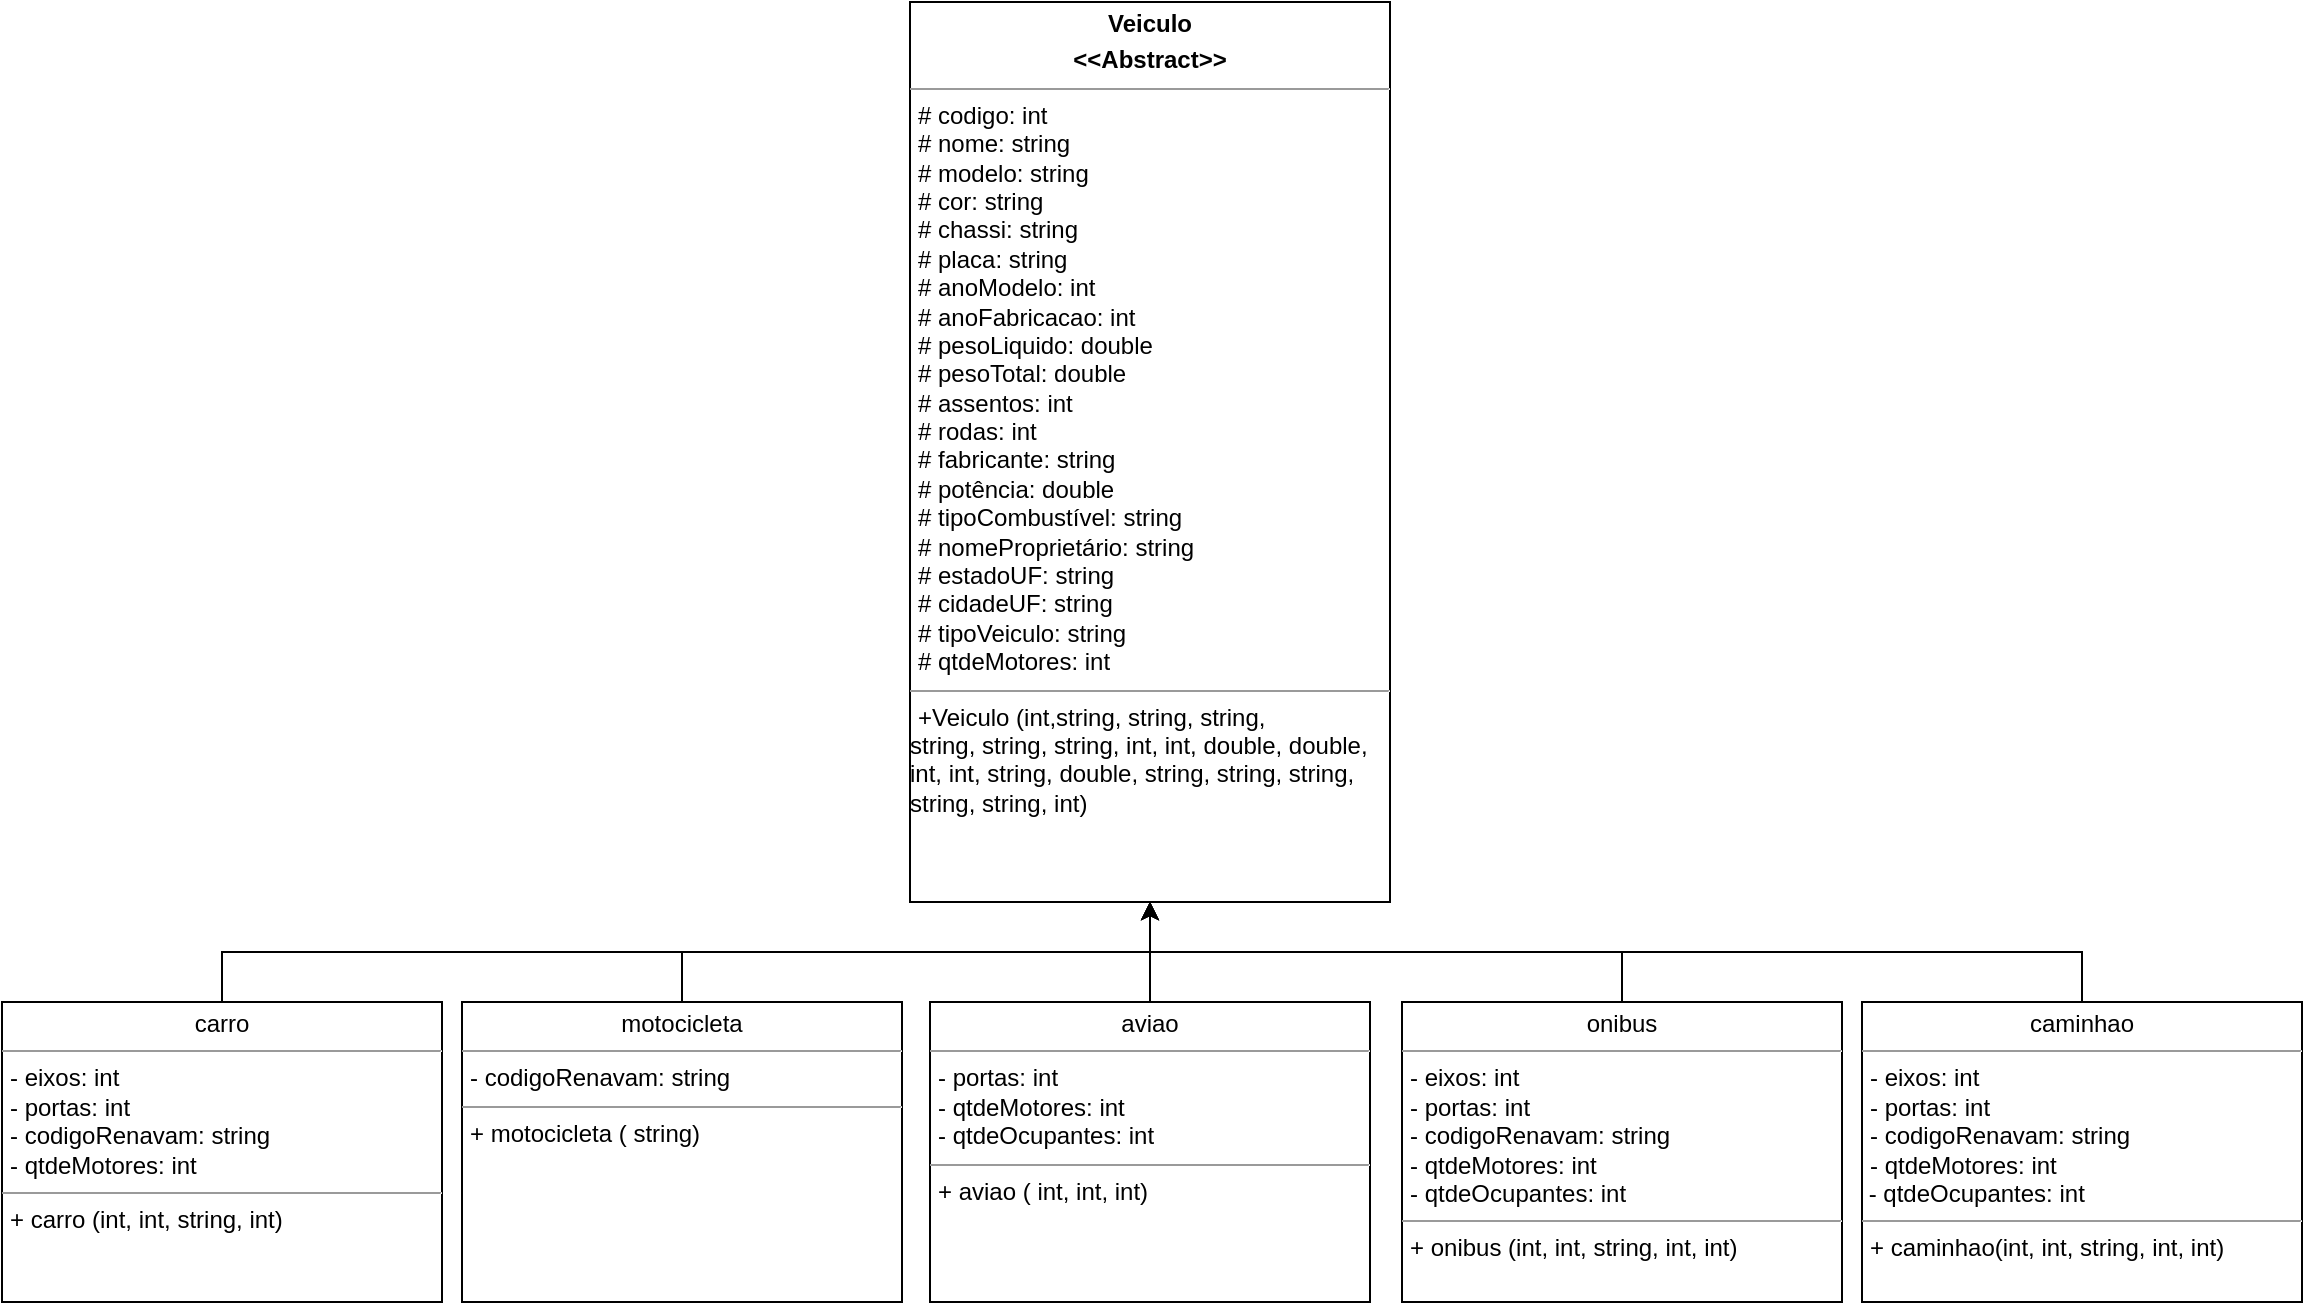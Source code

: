 <mxfile version="21.7.2" type="github">
  <diagram name="Página-1" id="_r75S0dgfs3CPF3vdWEm">
    <mxGraphModel dx="839" dy="464" grid="1" gridSize="10" guides="1" tooltips="1" connect="1" arrows="1" fold="1" page="1" pageScale="1" pageWidth="1169" pageHeight="827" math="0" shadow="0">
      <root>
        <mxCell id="0" />
        <mxCell id="1" parent="0" />
        <mxCell id="JYiYjpGWBIebue8QPEjg-1" value="&lt;p style=&quot;margin:0px;margin-top:4px;text-align:center;&quot;&gt;&lt;b style=&quot;background-color: initial;&quot;&gt;Veiculo&lt;/b&gt;&lt;/p&gt;&lt;p style=&quot;margin:0px;margin-top:4px;text-align:center;&quot;&gt;&lt;b style=&quot;background-color: initial;&quot;&gt;&amp;lt;&amp;lt;Abstract&amp;gt;&amp;gt;&lt;/b&gt;&lt;br&gt;&lt;/p&gt;&lt;hr size=&quot;1&quot;&gt;&lt;p style=&quot;margin:0px;margin-left:4px;&quot;&gt;# codigo: int&lt;/p&gt;&lt;p style=&quot;margin:0px;margin-left:4px;&quot;&gt;# nome: string&lt;/p&gt;&lt;p style=&quot;margin:0px;margin-left:4px;&quot;&gt;# modelo: string&lt;/p&gt;&lt;p style=&quot;margin:0px;margin-left:4px;&quot;&gt;&lt;span style=&quot;background-color: initial;&quot;&gt;# cor: string&lt;/span&gt;&lt;/p&gt;&lt;p style=&quot;margin:0px;margin-left:4px;&quot;&gt;#&amp;nbsp;chassi: string&lt;/p&gt;&lt;p style=&quot;margin:0px;margin-left:4px;&quot;&gt;#&amp;nbsp;placa: string&lt;/p&gt;&lt;p style=&quot;margin:0px;margin-left:4px;&quot;&gt;#&amp;nbsp;anoModelo: int&lt;/p&gt;&lt;p style=&quot;margin:0px;margin-left:4px;&quot;&gt;#&amp;nbsp;anoFabricacao: int&lt;/p&gt;&lt;p style=&quot;margin:0px;margin-left:4px;&quot;&gt;# pesoLiquido: double&lt;/p&gt;&lt;p style=&quot;margin:0px;margin-left:4px;&quot;&gt;#&amp;nbsp;pesoTotal: double&lt;/p&gt;&lt;p style=&quot;margin:0px;margin-left:4px;&quot;&gt;#&amp;nbsp;assentos: int&lt;/p&gt;&lt;p style=&quot;margin:0px;margin-left:4px;&quot;&gt;#&amp;nbsp;rodas: int&lt;/p&gt;&lt;p style=&quot;margin:0px;margin-left:4px;&quot;&gt;#&amp;nbsp;fabricante: string&amp;nbsp;&lt;/p&gt;&lt;p style=&quot;margin:0px;margin-left:4px;&quot;&gt;#&amp;nbsp;potência: double&lt;/p&gt;&lt;p style=&quot;margin:0px;margin-left:4px;&quot;&gt;#&amp;nbsp;tipoCombustível: string&lt;br&gt;#&amp;nbsp;nomeProprietário: string&lt;/p&gt;&lt;p style=&quot;margin:0px;margin-left:4px;&quot;&gt;#&amp;nbsp;estadoUF: string&lt;/p&gt;&lt;p style=&quot;margin:0px;margin-left:4px;&quot;&gt;#&amp;nbsp;cidadeUF: string&lt;/p&gt;&lt;p style=&quot;margin:0px;margin-left:4px;&quot;&gt;#&amp;nbsp;tipoVeiculo: string&lt;/p&gt;&lt;p style=&quot;margin:0px;margin-left:4px;&quot;&gt;# qtdeMotores: int&lt;/p&gt;&lt;hr size=&quot;1&quot;&gt;&lt;p style=&quot;margin:0px;margin-left:4px;&quot;&gt;+Veiculo (int,string, string, string,&amp;nbsp;&lt;/p&gt;string, string, string, int, int, double, double, int, int, string, double, string, string, string, string, string, int&lt;span style=&quot;background-color: initial;&quot;&gt;)&lt;/span&gt;&lt;br&gt;&lt;p style=&quot;margin:0px;margin-left:4px;&quot;&gt;&lt;br&gt;&lt;/p&gt;" style="verticalAlign=top;align=left;overflow=fill;fontSize=12;fontFamily=Helvetica;html=1;whiteSpace=wrap;" parent="1" vertex="1">
          <mxGeometry x="464" y="130" width="240" height="450" as="geometry" />
        </mxCell>
        <mxCell id="S2oM8H22ytXUNE2QOOMd-19" style="edgeStyle=orthogonalEdgeStyle;rounded=0;orthogonalLoop=1;jettySize=auto;html=1;exitX=0.5;exitY=1;exitDx=0;exitDy=0;" parent="1" edge="1">
          <mxGeometry relative="1" as="geometry">
            <mxPoint x="240" y="660" as="sourcePoint" />
            <mxPoint x="240" y="660" as="targetPoint" />
          </mxGeometry>
        </mxCell>
        <mxCell id="7khreet--4EA4lev7P10-16" style="edgeStyle=orthogonalEdgeStyle;rounded=0;orthogonalLoop=1;jettySize=auto;html=1;exitX=0.5;exitY=0;exitDx=0;exitDy=0;entryX=0.5;entryY=1;entryDx=0;entryDy=0;" edge="1" parent="1" source="7khreet--4EA4lev7P10-2" target="JYiYjpGWBIebue8QPEjg-1">
          <mxGeometry relative="1" as="geometry" />
        </mxCell>
        <mxCell id="7khreet--4EA4lev7P10-2" value="&lt;p style=&quot;margin:0px;margin-top:4px;text-align:center;&quot;&gt;motocicleta&lt;/p&gt;&lt;hr size=&quot;1&quot;&gt;&lt;p style=&quot;margin:0px;margin-left:4px;&quot;&gt;-&amp;nbsp;codigoRenavam: string&lt;/p&gt;&lt;hr size=&quot;1&quot;&gt;&lt;p style=&quot;margin:0px;margin-left:4px;&quot;&gt;&lt;span style=&quot;background-color: initial;&quot;&gt;+ motocicleta ( string)&lt;/span&gt;&lt;br&gt;&lt;/p&gt;&lt;p style=&quot;margin:0px;margin-left:4px;&quot;&gt;&lt;br&gt;&lt;/p&gt;" style="verticalAlign=top;align=left;overflow=fill;fontSize=12;fontFamily=Helvetica;html=1;whiteSpace=wrap;" vertex="1" parent="1">
          <mxGeometry x="240" y="630" width="220" height="150" as="geometry" />
        </mxCell>
        <mxCell id="7khreet--4EA4lev7P10-17" style="edgeStyle=orthogonalEdgeStyle;rounded=0;orthogonalLoop=1;jettySize=auto;html=1;exitX=0.5;exitY=0;exitDx=0;exitDy=0;entryX=0.5;entryY=1;entryDx=0;entryDy=0;" edge="1" parent="1" source="7khreet--4EA4lev7P10-3" target="JYiYjpGWBIebue8QPEjg-1">
          <mxGeometry relative="1" as="geometry" />
        </mxCell>
        <mxCell id="7khreet--4EA4lev7P10-3" value="&lt;p style=&quot;margin:0px;margin-top:4px;text-align:center;&quot;&gt;carro&lt;/p&gt;&lt;hr size=&quot;1&quot;&gt;&lt;p style=&quot;margin:0px;margin-left:4px;&quot;&gt;-&amp;nbsp;eixos: int&lt;/p&gt;&lt;p style=&quot;margin:0px;margin-left:4px;&quot;&gt;-&amp;nbsp;portas: int&lt;/p&gt;&lt;p style=&quot;margin:0px;margin-left:4px;&quot;&gt;-&amp;nbsp;codigoRenavam: string&lt;/p&gt;&lt;p style=&quot;border-color: var(--border-color); margin: 0px 0px 0px 4px;&quot;&gt;-&amp;nbsp;qtdeMotores: int&lt;/p&gt;&lt;hr size=&quot;1&quot;&gt;&lt;p style=&quot;margin:0px;margin-left:4px;&quot;&gt;+ carro (int, int, string, int)&lt;/p&gt;" style="verticalAlign=top;align=left;overflow=fill;fontSize=12;fontFamily=Helvetica;html=1;whiteSpace=wrap;" vertex="1" parent="1">
          <mxGeometry x="10" y="630" width="220" height="150" as="geometry" />
        </mxCell>
        <mxCell id="7khreet--4EA4lev7P10-12" style="edgeStyle=orthogonalEdgeStyle;rounded=0;orthogonalLoop=1;jettySize=auto;html=1;exitX=0.5;exitY=0;exitDx=0;exitDy=0;entryX=0.5;entryY=1;entryDx=0;entryDy=0;" edge="1" parent="1" source="7khreet--4EA4lev7P10-4" target="JYiYjpGWBIebue8QPEjg-1">
          <mxGeometry relative="1" as="geometry" />
        </mxCell>
        <mxCell id="7khreet--4EA4lev7P10-4" value="&lt;p style=&quot;margin:0px;margin-top:4px;text-align:center;&quot;&gt;caminhao&lt;/p&gt;&lt;hr size=&quot;1&quot;&gt;&lt;p style=&quot;margin:0px;margin-left:4px;&quot;&gt;-&amp;nbsp;eixos: int&lt;/p&gt;&lt;p style=&quot;margin:0px;margin-left:4px;&quot;&gt;-&amp;nbsp;portas: int&lt;/p&gt;&lt;p style=&quot;margin:0px;margin-left:4px;&quot;&gt;-&amp;nbsp;codigoRenavam: string&lt;/p&gt;&lt;p style=&quot;border-color: var(--border-color); margin: 0px 0px 0px 4px;&quot;&gt;-&amp;nbsp;qtdeMotores: int&lt;/p&gt;&lt;div&gt;&amp;nbsp;- qtdeOcupantes: int&lt;br&gt;&lt;/div&gt;&lt;hr size=&quot;1&quot;&gt;&lt;p style=&quot;margin:0px;margin-left:4px;&quot;&gt;&lt;span style=&quot;background-color: initial;&quot;&gt;+ caminhao(int, int, string, int, int)&lt;/span&gt;&lt;br&gt;&lt;/p&gt;&lt;p style=&quot;margin:0px;margin-left:4px;&quot;&gt;&lt;br&gt;&lt;/p&gt;" style="verticalAlign=top;align=left;overflow=fill;fontSize=12;fontFamily=Helvetica;html=1;whiteSpace=wrap;" vertex="1" parent="1">
          <mxGeometry x="940" y="630" width="220" height="150" as="geometry" />
        </mxCell>
        <mxCell id="7khreet--4EA4lev7P10-15" style="edgeStyle=orthogonalEdgeStyle;rounded=0;orthogonalLoop=1;jettySize=auto;html=1;exitX=0.5;exitY=0;exitDx=0;exitDy=0;" edge="1" parent="1" source="7khreet--4EA4lev7P10-5">
          <mxGeometry relative="1" as="geometry">
            <mxPoint x="584" y="580" as="targetPoint" />
          </mxGeometry>
        </mxCell>
        <mxCell id="7khreet--4EA4lev7P10-5" value="&lt;p style=&quot;margin:0px;margin-top:4px;text-align:center;&quot;&gt;aviao&lt;/p&gt;&lt;hr size=&quot;1&quot;&gt;&lt;p style=&quot;margin:0px;margin-left:4px;&quot;&gt;&lt;span style=&quot;background-color: initial;&quot;&gt;-&lt;/span&gt;&lt;span style=&quot;background-color: initial;&quot;&gt;&amp;nbsp;portas: int&lt;/span&gt;&lt;br&gt;&lt;/p&gt;&lt;p style=&quot;border-color: var(--border-color); margin: 0px 0px 0px 4px;&quot;&gt;-&amp;nbsp;qtdeMotores: int&lt;/p&gt;&lt;p style=&quot;border-color: var(--border-color); margin: 0px 0px 0px 4px;&quot;&gt;- qtdeOcupantes: int&lt;br&gt;&lt;/p&gt;&lt;hr size=&quot;1&quot;&gt;&lt;p style=&quot;margin:0px;margin-left:4px;&quot;&gt;+ aviao ( int, int, int)&lt;br&gt;&lt;/p&gt;&lt;p style=&quot;margin:0px;margin-left:4px;&quot;&gt;&lt;br&gt;&lt;/p&gt;" style="verticalAlign=top;align=left;overflow=fill;fontSize=12;fontFamily=Helvetica;html=1;whiteSpace=wrap;" vertex="1" parent="1">
          <mxGeometry x="474" y="630" width="220" height="150" as="geometry" />
        </mxCell>
        <mxCell id="7khreet--4EA4lev7P10-14" style="edgeStyle=orthogonalEdgeStyle;rounded=0;orthogonalLoop=1;jettySize=auto;html=1;exitX=0.5;exitY=0;exitDx=0;exitDy=0;entryX=0.5;entryY=1;entryDx=0;entryDy=0;" edge="1" parent="1" source="7khreet--4EA4lev7P10-6" target="JYiYjpGWBIebue8QPEjg-1">
          <mxGeometry relative="1" as="geometry" />
        </mxCell>
        <mxCell id="7khreet--4EA4lev7P10-6" value="&lt;p style=&quot;margin:0px;margin-top:4px;text-align:center;&quot;&gt;onibus&lt;/p&gt;&lt;hr size=&quot;1&quot;&gt;&lt;p style=&quot;margin:0px;margin-left:4px;&quot;&gt;-&amp;nbsp;eixos: int&lt;/p&gt;&lt;p style=&quot;margin:0px;margin-left:4px;&quot;&gt;-&amp;nbsp;portas: int&lt;/p&gt;&lt;p style=&quot;margin:0px;margin-left:4px;&quot;&gt;-&amp;nbsp;codigoRenavam: string&lt;/p&gt;&lt;p style=&quot;border-color: var(--border-color); margin: 0px 0px 0px 4px;&quot;&gt;-&amp;nbsp;qtdeMotores: int&lt;/p&gt;&lt;p style=&quot;border-color: var(--border-color); margin: 0px 0px 0px 4px;&quot;&gt;- qtdeOcupantes: int&lt;/p&gt;&lt;hr size=&quot;1&quot;&gt;&lt;p style=&quot;margin:0px;margin-left:4px;&quot;&gt;&lt;span style=&quot;background-color: initial;&quot;&gt;+ onibus (int, int, string, int, int)&lt;/span&gt;&lt;br&gt;&lt;/p&gt;&lt;p style=&quot;margin:0px;margin-left:4px;&quot;&gt;&lt;br&gt;&lt;/p&gt;" style="verticalAlign=top;align=left;overflow=fill;fontSize=12;fontFamily=Helvetica;html=1;whiteSpace=wrap;" vertex="1" parent="1">
          <mxGeometry x="710" y="630" width="220" height="150" as="geometry" />
        </mxCell>
      </root>
    </mxGraphModel>
  </diagram>
</mxfile>
